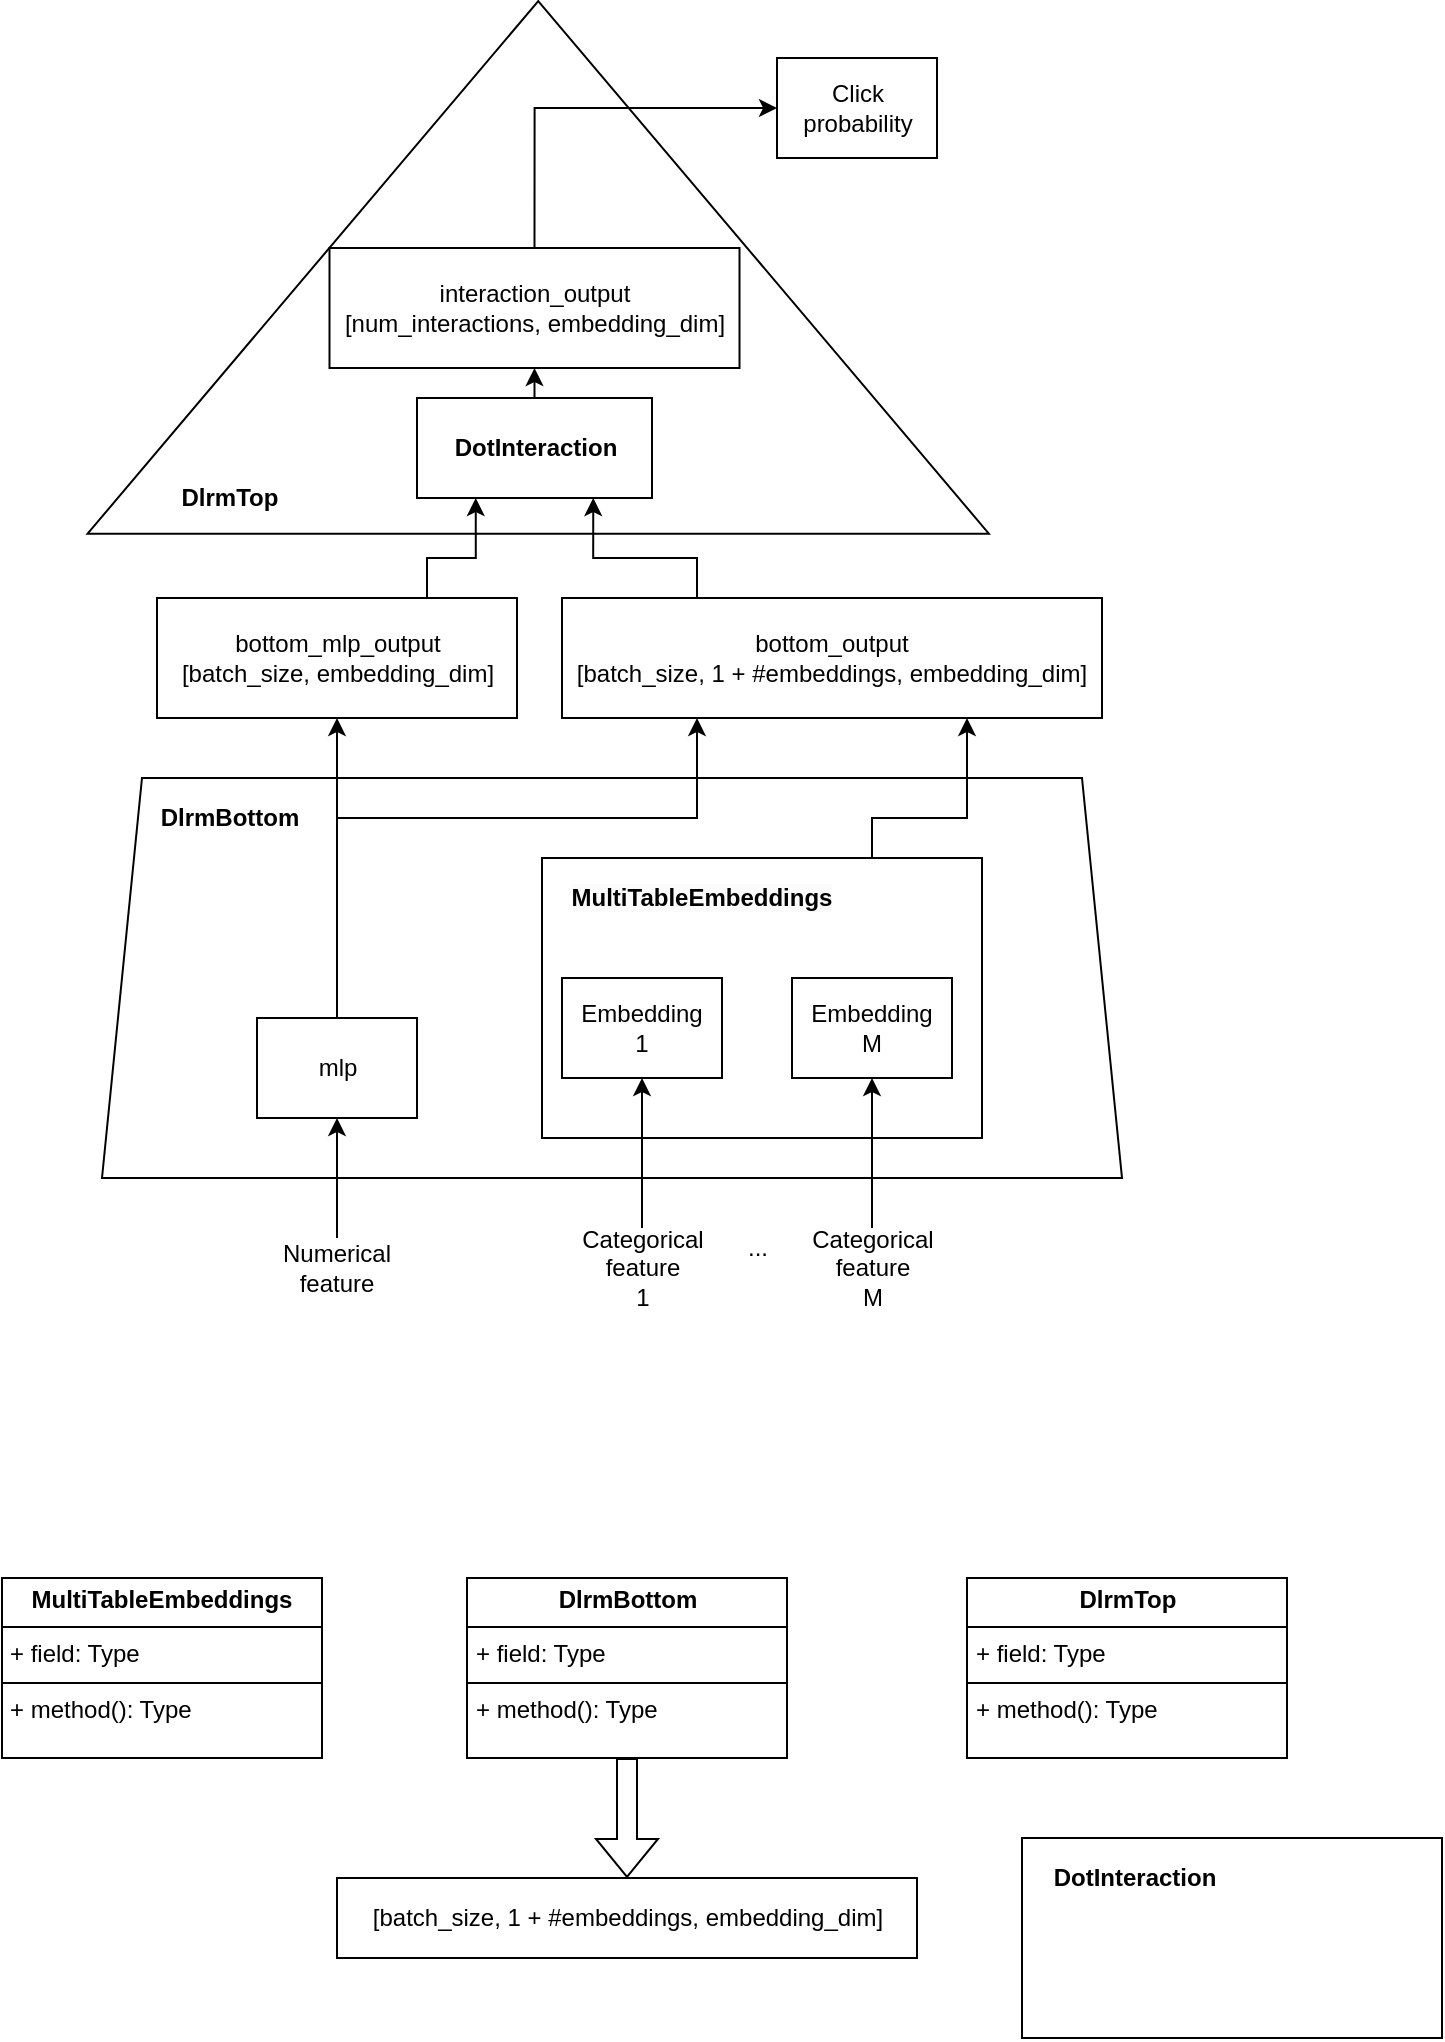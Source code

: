 <mxfile version="26.0.7">
  <diagram name="Page-1" id="-zpobNCRoJzgbsx7DYgf">
    <mxGraphModel dx="1259" dy="699" grid="1" gridSize="10" guides="1" tooltips="1" connect="1" arrows="1" fold="1" page="1" pageScale="1" pageWidth="850" pageHeight="1100" math="0" shadow="0">
      <root>
        <mxCell id="0" />
        <mxCell id="1" parent="0" />
        <mxCell id="v-uJYoF45G3hf1e3tdbR-30" value="" style="triangle;whiteSpace=wrap;html=1;rotation=-90;" vertex="1" parent="1">
          <mxGeometry x="185" y="-40.62" width="266.25" height="450.62" as="geometry" />
        </mxCell>
        <mxCell id="v-uJYoF45G3hf1e3tdbR-1" value="&lt;p style=&quot;margin:0px;margin-top:4px;text-align:center;&quot;&gt;&lt;b&gt;MultiTableEmbeddings&lt;/b&gt;&lt;/p&gt;&lt;hr size=&quot;1&quot; style=&quot;border-style:solid;&quot;&gt;&lt;p style=&quot;margin:0px;margin-left:4px;&quot;&gt;+ field: Type&lt;/p&gt;&lt;hr size=&quot;1&quot; style=&quot;border-style:solid;&quot;&gt;&lt;p style=&quot;margin:0px;margin-left:4px;&quot;&gt;+ method(): Type&lt;/p&gt;" style="verticalAlign=top;align=left;overflow=fill;html=1;whiteSpace=wrap;" vertex="1" parent="1">
          <mxGeometry x="50" y="840" width="160" height="90" as="geometry" />
        </mxCell>
        <mxCell id="v-uJYoF45G3hf1e3tdbR-5" style="edgeStyle=orthogonalEdgeStyle;rounded=0;orthogonalLoop=1;jettySize=auto;html=1;exitX=0.5;exitY=1;exitDx=0;exitDy=0;entryX=0.5;entryY=0;entryDx=0;entryDy=0;shape=flexArrow;" edge="1" parent="1" source="v-uJYoF45G3hf1e3tdbR-2" target="v-uJYoF45G3hf1e3tdbR-4">
          <mxGeometry relative="1" as="geometry" />
        </mxCell>
        <mxCell id="v-uJYoF45G3hf1e3tdbR-2" value="&lt;p style=&quot;margin:0px;margin-top:4px;text-align:center;&quot;&gt;&lt;span style=&quot;background-color: transparent; text-align: left;&quot;&gt;&lt;b&gt;DlrmBottom&lt;/b&gt;&lt;/span&gt;&lt;/p&gt;&lt;hr size=&quot;1&quot; style=&quot;border-style:solid;&quot;&gt;&lt;p style=&quot;margin:0px;margin-left:4px;&quot;&gt;+ field: Type&lt;/p&gt;&lt;hr size=&quot;1&quot; style=&quot;border-style:solid;&quot;&gt;&lt;p style=&quot;margin:0px;margin-left:4px;&quot;&gt;+ method(): Type&lt;/p&gt;" style="verticalAlign=top;align=left;overflow=fill;html=1;whiteSpace=wrap;" vertex="1" parent="1">
          <mxGeometry x="282.5" y="840" width="160" height="90" as="geometry" />
        </mxCell>
        <mxCell id="v-uJYoF45G3hf1e3tdbR-3" value="&lt;p style=&quot;margin:0px;margin-top:4px;text-align:center;&quot;&gt;&lt;b&gt;DlrmTop&lt;/b&gt;&lt;/p&gt;&lt;hr size=&quot;1&quot; style=&quot;border-style:solid;&quot;&gt;&lt;p style=&quot;margin:0px;margin-left:4px;&quot;&gt;+ field: Type&lt;/p&gt;&lt;hr size=&quot;1&quot; style=&quot;border-style:solid;&quot;&gt;&lt;p style=&quot;margin:0px;margin-left:4px;&quot;&gt;+ method(): Type&lt;/p&gt;" style="verticalAlign=top;align=left;overflow=fill;html=1;whiteSpace=wrap;" vertex="1" parent="1">
          <mxGeometry x="532.5" y="840" width="160" height="90" as="geometry" />
        </mxCell>
        <mxCell id="v-uJYoF45G3hf1e3tdbR-4" value="[batch_size, 1 + #embeddings, embedding_dim]" style="rounded=0;whiteSpace=wrap;html=1;" vertex="1" parent="1">
          <mxGeometry x="217.5" y="990" width="290" height="40" as="geometry" />
        </mxCell>
        <mxCell id="v-uJYoF45G3hf1e3tdbR-6" value="" style="shape=trapezoid;perimeter=trapezoidPerimeter;whiteSpace=wrap;html=1;fixedSize=1;" vertex="1" parent="1">
          <mxGeometry x="100" y="440" width="510" height="200" as="geometry" />
        </mxCell>
        <mxCell id="v-uJYoF45G3hf1e3tdbR-25" style="edgeStyle=orthogonalEdgeStyle;rounded=0;orthogonalLoop=1;jettySize=auto;html=1;exitX=0.75;exitY=0;exitDx=0;exitDy=0;entryX=0.75;entryY=1;entryDx=0;entryDy=0;" edge="1" parent="1" source="v-uJYoF45G3hf1e3tdbR-7" target="v-uJYoF45G3hf1e3tdbR-11">
          <mxGeometry relative="1" as="geometry">
            <Array as="points">
              <mxPoint x="485" y="460" />
              <mxPoint x="533" y="460" />
            </Array>
          </mxGeometry>
        </mxCell>
        <mxCell id="v-uJYoF45G3hf1e3tdbR-7" value="" style="rounded=0;whiteSpace=wrap;html=1;" vertex="1" parent="1">
          <mxGeometry x="320" y="480" width="220" height="140" as="geometry" />
        </mxCell>
        <mxCell id="v-uJYoF45G3hf1e3tdbR-8" value="&lt;b style=&quot;forced-color-adjust: none; color: rgb(0, 0, 0); font-family: Helvetica; font-size: 12px; font-style: normal; font-variant-ligatures: normal; font-variant-caps: normal; letter-spacing: normal; orphans: 2; text-align: center; text-indent: 0px; text-transform: none; widows: 2; word-spacing: 0px; -webkit-text-stroke-width: 0px; white-space: normal; background-color: rgb(251, 251, 251); text-decoration-thickness: initial; text-decoration-style: initial; text-decoration-color: initial;&quot;&gt;MultiTableEmbeddings&lt;/b&gt;" style="text;html=1;align=center;verticalAlign=middle;whiteSpace=wrap;rounded=0;" vertex="1" parent="1">
          <mxGeometry x="330" y="490" width="140" height="20" as="geometry" />
        </mxCell>
        <mxCell id="v-uJYoF45G3hf1e3tdbR-9" value="Embedding&lt;div&gt;1&lt;/div&gt;" style="rounded=0;whiteSpace=wrap;html=1;" vertex="1" parent="1">
          <mxGeometry x="330" y="540" width="80" height="50" as="geometry" />
        </mxCell>
        <mxCell id="v-uJYoF45G3hf1e3tdbR-10" value="Embedding&lt;div&gt;M&lt;/div&gt;" style="rounded=0;whiteSpace=wrap;html=1;" vertex="1" parent="1">
          <mxGeometry x="445" y="540" width="80" height="50" as="geometry" />
        </mxCell>
        <mxCell id="v-uJYoF45G3hf1e3tdbR-28" style="edgeStyle=orthogonalEdgeStyle;rounded=0;orthogonalLoop=1;jettySize=auto;html=1;exitX=0.25;exitY=0;exitDx=0;exitDy=0;entryX=0.75;entryY=1;entryDx=0;entryDy=0;" edge="1" parent="1" source="v-uJYoF45G3hf1e3tdbR-11" target="v-uJYoF45G3hf1e3tdbR-26">
          <mxGeometry relative="1" as="geometry">
            <Array as="points">
              <mxPoint x="398" y="330" />
              <mxPoint x="346" y="330" />
            </Array>
          </mxGeometry>
        </mxCell>
        <mxCell id="v-uJYoF45G3hf1e3tdbR-11" value="&lt;div&gt;bottom_output&lt;/div&gt;[batch_size, 1 + #embeddings, embedding_dim]" style="rounded=0;whiteSpace=wrap;html=1;" vertex="1" parent="1">
          <mxGeometry x="330" y="350" width="270" height="60" as="geometry" />
        </mxCell>
        <mxCell id="v-uJYoF45G3hf1e3tdbR-15" style="edgeStyle=orthogonalEdgeStyle;rounded=0;orthogonalLoop=1;jettySize=auto;html=1;exitX=0.5;exitY=0;exitDx=0;exitDy=0;entryX=0.5;entryY=1;entryDx=0;entryDy=0;" edge="1" parent="1" source="v-uJYoF45G3hf1e3tdbR-12" target="v-uJYoF45G3hf1e3tdbR-17">
          <mxGeometry relative="1" as="geometry" />
        </mxCell>
        <mxCell id="v-uJYoF45G3hf1e3tdbR-12" value="Numerical feature" style="text;html=1;align=center;verticalAlign=middle;whiteSpace=wrap;rounded=0;" vertex="1" parent="1">
          <mxGeometry x="185" y="670" width="65" height="30" as="geometry" />
        </mxCell>
        <mxCell id="v-uJYoF45G3hf1e3tdbR-13" value="" style="rounded=0;whiteSpace=wrap;html=1;" vertex="1" parent="1">
          <mxGeometry x="560" y="970" width="210" height="100" as="geometry" />
        </mxCell>
        <mxCell id="v-uJYoF45G3hf1e3tdbR-14" value="&lt;b&gt;DotInteraction&lt;/b&gt;" style="text;html=1;align=center;verticalAlign=middle;whiteSpace=wrap;rounded=0;" vertex="1" parent="1">
          <mxGeometry x="570" y="980" width="92.5" height="20" as="geometry" />
        </mxCell>
        <mxCell id="v-uJYoF45G3hf1e3tdbR-16" value="&lt;b&gt;DlrmBottom&lt;/b&gt;" style="text;html=1;align=center;verticalAlign=middle;whiteSpace=wrap;rounded=0;" vertex="1" parent="1">
          <mxGeometry x="120" y="450" width="87.5" height="20" as="geometry" />
        </mxCell>
        <mxCell id="v-uJYoF45G3hf1e3tdbR-23" style="edgeStyle=orthogonalEdgeStyle;rounded=0;orthogonalLoop=1;jettySize=auto;html=1;exitX=0.5;exitY=0;exitDx=0;exitDy=0;entryX=0.5;entryY=1;entryDx=0;entryDy=0;" edge="1" parent="1" source="v-uJYoF45G3hf1e3tdbR-17" target="v-uJYoF45G3hf1e3tdbR-22">
          <mxGeometry relative="1" as="geometry" />
        </mxCell>
        <mxCell id="v-uJYoF45G3hf1e3tdbR-24" style="edgeStyle=orthogonalEdgeStyle;rounded=0;orthogonalLoop=1;jettySize=auto;html=1;exitX=0.5;exitY=0;exitDx=0;exitDy=0;entryX=0.25;entryY=1;entryDx=0;entryDy=0;" edge="1" parent="1" source="v-uJYoF45G3hf1e3tdbR-17" target="v-uJYoF45G3hf1e3tdbR-11">
          <mxGeometry relative="1" as="geometry">
            <Array as="points">
              <mxPoint x="218" y="460" />
              <mxPoint x="398" y="460" />
            </Array>
          </mxGeometry>
        </mxCell>
        <mxCell id="v-uJYoF45G3hf1e3tdbR-17" value="&lt;div&gt;mlp&lt;/div&gt;" style="rounded=0;whiteSpace=wrap;html=1;" vertex="1" parent="1">
          <mxGeometry x="177.5" y="560" width="80" height="50" as="geometry" />
        </mxCell>
        <mxCell id="v-uJYoF45G3hf1e3tdbR-19" style="edgeStyle=orthogonalEdgeStyle;rounded=0;orthogonalLoop=1;jettySize=auto;html=1;exitX=0.5;exitY=0;exitDx=0;exitDy=0;entryX=0.5;entryY=1;entryDx=0;entryDy=0;" edge="1" parent="1" source="v-uJYoF45G3hf1e3tdbR-18" target="v-uJYoF45G3hf1e3tdbR-9">
          <mxGeometry relative="1" as="geometry" />
        </mxCell>
        <mxCell id="v-uJYoF45G3hf1e3tdbR-18" value="Categorical feature&lt;div&gt;1&lt;/div&gt;" style="text;html=1;align=center;verticalAlign=middle;whiteSpace=wrap;rounded=0;" vertex="1" parent="1">
          <mxGeometry x="337.5" y="665" width="65" height="40" as="geometry" />
        </mxCell>
        <mxCell id="v-uJYoF45G3hf1e3tdbR-21" style="edgeStyle=orthogonalEdgeStyle;rounded=0;orthogonalLoop=1;jettySize=auto;html=1;exitX=0.5;exitY=0;exitDx=0;exitDy=0;entryX=0.5;entryY=1;entryDx=0;entryDy=0;" edge="1" parent="1" source="v-uJYoF45G3hf1e3tdbR-20" target="v-uJYoF45G3hf1e3tdbR-10">
          <mxGeometry relative="1" as="geometry" />
        </mxCell>
        <mxCell id="v-uJYoF45G3hf1e3tdbR-20" value="Categorical feature&lt;div&gt;M&lt;/div&gt;" style="text;html=1;align=center;verticalAlign=middle;whiteSpace=wrap;rounded=0;" vertex="1" parent="1">
          <mxGeometry x="452.5" y="665" width="65" height="40" as="geometry" />
        </mxCell>
        <mxCell id="v-uJYoF45G3hf1e3tdbR-29" style="edgeStyle=orthogonalEdgeStyle;rounded=0;orthogonalLoop=1;jettySize=auto;html=1;exitX=0.75;exitY=0;exitDx=0;exitDy=0;entryX=0.25;entryY=1;entryDx=0;entryDy=0;" edge="1" parent="1" source="v-uJYoF45G3hf1e3tdbR-22" target="v-uJYoF45G3hf1e3tdbR-26">
          <mxGeometry relative="1" as="geometry">
            <Array as="points">
              <mxPoint x="263" y="330" />
              <mxPoint x="287" y="330" />
            </Array>
          </mxGeometry>
        </mxCell>
        <mxCell id="v-uJYoF45G3hf1e3tdbR-22" value="&lt;div&gt;bottom_mlp_output&lt;/div&gt;[batch_size, embedding_dim]" style="rounded=0;whiteSpace=wrap;html=1;" vertex="1" parent="1">
          <mxGeometry x="127.5" y="350" width="180" height="60" as="geometry" />
        </mxCell>
        <mxCell id="v-uJYoF45G3hf1e3tdbR-35" style="edgeStyle=orthogonalEdgeStyle;rounded=0;orthogonalLoop=1;jettySize=auto;html=1;exitX=0.5;exitY=0;exitDx=0;exitDy=0;entryX=0.5;entryY=1;entryDx=0;entryDy=0;" edge="1" parent="1" source="v-uJYoF45G3hf1e3tdbR-26" target="v-uJYoF45G3hf1e3tdbR-33">
          <mxGeometry relative="1" as="geometry" />
        </mxCell>
        <mxCell id="v-uJYoF45G3hf1e3tdbR-26" value="&lt;b&gt;DotInteraction&lt;/b&gt;" style="rounded=0;whiteSpace=wrap;html=1;" vertex="1" parent="1">
          <mxGeometry x="257.5" y="250" width="117.5" height="50" as="geometry" />
        </mxCell>
        <mxCell id="v-uJYoF45G3hf1e3tdbR-37" style="edgeStyle=orthogonalEdgeStyle;rounded=0;orthogonalLoop=1;jettySize=auto;html=1;exitX=0.5;exitY=0;exitDx=0;exitDy=0;entryX=0;entryY=0.5;entryDx=0;entryDy=0;" edge="1" parent="1" source="v-uJYoF45G3hf1e3tdbR-33" target="v-uJYoF45G3hf1e3tdbR-34">
          <mxGeometry relative="1" as="geometry" />
        </mxCell>
        <mxCell id="v-uJYoF45G3hf1e3tdbR-33" value="&lt;div&gt;interaction_output&lt;/div&gt;[num_interactions, embedding_dim]" style="rounded=0;whiteSpace=wrap;html=1;" vertex="1" parent="1">
          <mxGeometry x="213.75" y="175" width="205" height="60" as="geometry" />
        </mxCell>
        <mxCell id="v-uJYoF45G3hf1e3tdbR-34" value="&lt;div&gt;Click&lt;/div&gt;&lt;div&gt;probability&lt;/div&gt;" style="rounded=0;whiteSpace=wrap;html=1;" vertex="1" parent="1">
          <mxGeometry x="437.5" y="80" width="80" height="50" as="geometry" />
        </mxCell>
        <mxCell id="v-uJYoF45G3hf1e3tdbR-36" value="&lt;b&gt;DlrmTop&lt;/b&gt;" style="text;html=1;align=center;verticalAlign=middle;whiteSpace=wrap;rounded=0;" vertex="1" parent="1">
          <mxGeometry x="120" y="290" width="87.5" height="20" as="geometry" />
        </mxCell>
        <mxCell id="v-uJYoF45G3hf1e3tdbR-38" value="..." style="text;html=1;align=center;verticalAlign=middle;whiteSpace=wrap;rounded=0;" vertex="1" parent="1">
          <mxGeometry x="412.5" y="660" width="30" height="30" as="geometry" />
        </mxCell>
      </root>
    </mxGraphModel>
  </diagram>
</mxfile>
